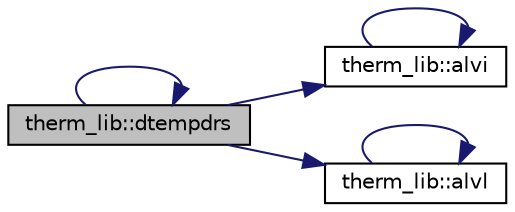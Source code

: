 digraph "therm_lib::dtempdrs"
{
 // LATEX_PDF_SIZE
  edge [fontname="Helvetica",fontsize="10",labelfontname="Helvetica",labelfontsize="10"];
  node [fontname="Helvetica",fontsize="10",shape=record];
  rankdir="LR";
  Node1 [label="therm_lib::dtempdrs",height=0.2,width=0.4,color="black", fillcolor="grey75", style="filled", fontcolor="black",tooltip=" "];
  Node1 -> Node2 [color="midnightblue",fontsize="10",style="solid",fontname="Helvetica"];
  Node2 [label="therm_lib::alvi",height=0.2,width=0.4,color="black", fillcolor="white", style="filled",URL="$namespacetherm__lib.html#a4fbc9bf6cc7bc66ef4c68393149d7288",tooltip=" "];
  Node2 -> Node2 [color="midnightblue",fontsize="10",style="solid",fontname="Helvetica"];
  Node1 -> Node3 [color="midnightblue",fontsize="10",style="solid",fontname="Helvetica"];
  Node3 [label="therm_lib::alvl",height=0.2,width=0.4,color="black", fillcolor="white", style="filled",URL="$namespacetherm__lib.html#a543f4c6ab155d99ad9a5002a8143a654",tooltip=" "];
  Node3 -> Node3 [color="midnightblue",fontsize="10",style="solid",fontname="Helvetica"];
  Node1 -> Node1 [color="midnightblue",fontsize="10",style="solid",fontname="Helvetica"];
}

